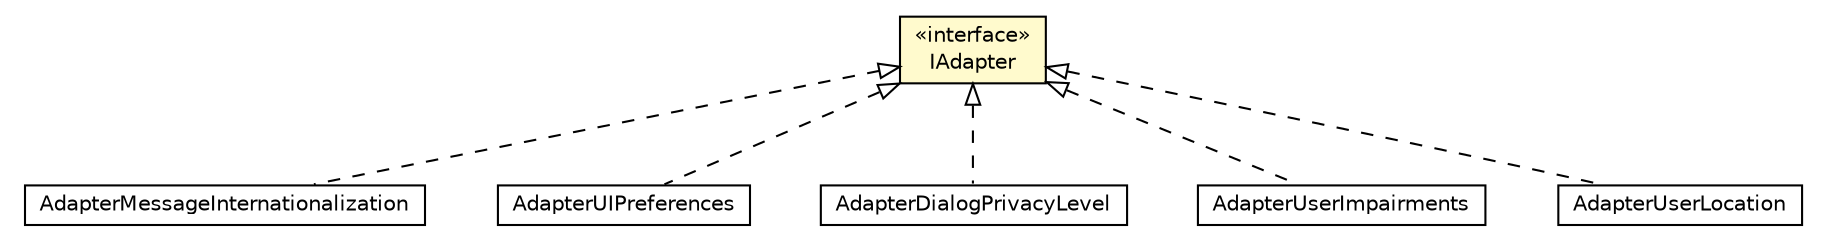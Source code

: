 #!/usr/local/bin/dot
#
# Class diagram 
# Generated by UMLGraph version 5.1 (http://www.umlgraph.org/)
#

digraph G {
	edge [fontname="Helvetica",fontsize=10,labelfontname="Helvetica",labelfontsize=10];
	node [fontname="Helvetica",fontsize=10,shape=plaintext];
	nodesep=0.25;
	ranksep=0.5;
	// org.universAAL.ui.dm.adapters.AdapterMessageInternationalization
	c7828531 [label=<<table title="org.universAAL.ui.dm.adapters.AdapterMessageInternationalization" border="0" cellborder="1" cellspacing="0" cellpadding="2" port="p" href="../adapters/AdapterMessageInternationalization.html">
		<tr><td><table border="0" cellspacing="0" cellpadding="1">
<tr><td align="center" balign="center"> AdapterMessageInternationalization </td></tr>
		</table></td></tr>
		</table>>, fontname="Helvetica", fontcolor="black", fontsize=10.0];
	// org.universAAL.ui.dm.adapters.AdapterUIPreferences
	c7828532 [label=<<table title="org.universAAL.ui.dm.adapters.AdapterUIPreferences" border="0" cellborder="1" cellspacing="0" cellpadding="2" port="p" href="../adapters/AdapterUIPreferences.html">
		<tr><td><table border="0" cellspacing="0" cellpadding="1">
<tr><td align="center" balign="center"> AdapterUIPreferences </td></tr>
		</table></td></tr>
		</table>>, fontname="Helvetica", fontcolor="black", fontsize=10.0];
	// org.universAAL.ui.dm.adapters.AdapterDialogPrivacyLevel
	c7828533 [label=<<table title="org.universAAL.ui.dm.adapters.AdapterDialogPrivacyLevel" border="0" cellborder="1" cellspacing="0" cellpadding="2" port="p" href="../adapters/AdapterDialogPrivacyLevel.html">
		<tr><td><table border="0" cellspacing="0" cellpadding="1">
<tr><td align="center" balign="center"> AdapterDialogPrivacyLevel </td></tr>
		</table></td></tr>
		</table>>, fontname="Helvetica", fontcolor="black", fontsize=10.0];
	// org.universAAL.ui.dm.adapters.AdapterUserImpairments
	c7828534 [label=<<table title="org.universAAL.ui.dm.adapters.AdapterUserImpairments" border="0" cellborder="1" cellspacing="0" cellpadding="2" port="p" href="../adapters/AdapterUserImpairments.html">
		<tr><td><table border="0" cellspacing="0" cellpadding="1">
<tr><td align="center" balign="center"> AdapterUserImpairments </td></tr>
		</table></td></tr>
		</table>>, fontname="Helvetica", fontcolor="black", fontsize=10.0];
	// org.universAAL.ui.dm.adapters.AdapterUserLocation
	c7828535 [label=<<table title="org.universAAL.ui.dm.adapters.AdapterUserLocation" border="0" cellborder="1" cellspacing="0" cellpadding="2" port="p" href="../adapters/AdapterUserLocation.html">
		<tr><td><table border="0" cellspacing="0" cellpadding="1">
<tr><td align="center" balign="center"> AdapterUserLocation </td></tr>
		</table></td></tr>
		</table>>, fontname="Helvetica", fontcolor="black", fontsize=10.0];
	// org.universAAL.ui.dm.interfaces.IAdapter
	c7828546 [label=<<table title="org.universAAL.ui.dm.interfaces.IAdapter" border="0" cellborder="1" cellspacing="0" cellpadding="2" port="p" bgcolor="lemonChiffon" href="./IAdapter.html">
		<tr><td><table border="0" cellspacing="0" cellpadding="1">
<tr><td align="center" balign="center"> &#171;interface&#187; </td></tr>
<tr><td align="center" balign="center"> IAdapter </td></tr>
		</table></td></tr>
		</table>>, fontname="Helvetica", fontcolor="black", fontsize=10.0];
	//org.universAAL.ui.dm.adapters.AdapterMessageInternationalization implements org.universAAL.ui.dm.interfaces.IAdapter
	c7828546:p -> c7828531:p [dir=back,arrowtail=empty,style=dashed];
	//org.universAAL.ui.dm.adapters.AdapterUIPreferences implements org.universAAL.ui.dm.interfaces.IAdapter
	c7828546:p -> c7828532:p [dir=back,arrowtail=empty,style=dashed];
	//org.universAAL.ui.dm.adapters.AdapterDialogPrivacyLevel implements org.universAAL.ui.dm.interfaces.IAdapter
	c7828546:p -> c7828533:p [dir=back,arrowtail=empty,style=dashed];
	//org.universAAL.ui.dm.adapters.AdapterUserImpairments implements org.universAAL.ui.dm.interfaces.IAdapter
	c7828546:p -> c7828534:p [dir=back,arrowtail=empty,style=dashed];
	//org.universAAL.ui.dm.adapters.AdapterUserLocation implements org.universAAL.ui.dm.interfaces.IAdapter
	c7828546:p -> c7828535:p [dir=back,arrowtail=empty,style=dashed];
}

